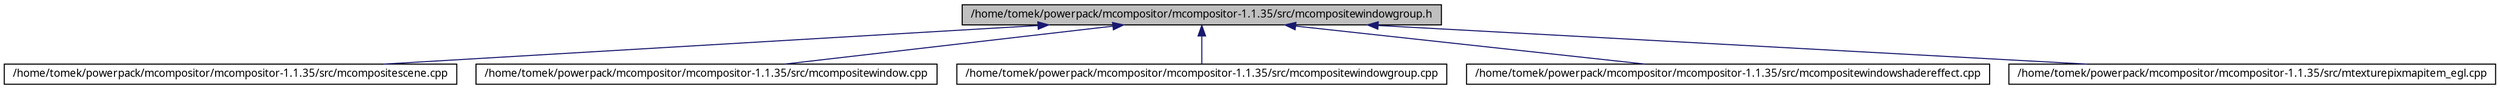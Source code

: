 digraph G
{
  edge [fontname="FreeSans.ttf",fontsize="10",labelfontname="FreeSans.ttf",labelfontsize="10"];
  node [fontname="FreeSans.ttf",fontsize="10",shape=record];
  Node1 [label="/home/tomek/powerpack/mcompositor/mcompositor-1.1.35/src/mcompositewindowgroup.h",height=0.2,width=0.4,color="black", fillcolor="grey75", style="filled" fontcolor="black"];
  Node1 -> Node2 [dir=back,color="midnightblue",fontsize="10",style="solid",fontname="FreeSans.ttf"];
  Node2 [label="/home/tomek/powerpack/mcompositor/mcompositor-1.1.35/src/mcompositescene.cpp",height=0.2,width=0.4,color="black", fillcolor="white", style="filled",URL="$mcompositescene_8cpp.html"];
  Node1 -> Node3 [dir=back,color="midnightblue",fontsize="10",style="solid",fontname="FreeSans.ttf"];
  Node3 [label="/home/tomek/powerpack/mcompositor/mcompositor-1.1.35/src/mcompositewindow.cpp",height=0.2,width=0.4,color="black", fillcolor="white", style="filled",URL="$mcompositewindow_8cpp.html"];
  Node1 -> Node4 [dir=back,color="midnightblue",fontsize="10",style="solid",fontname="FreeSans.ttf"];
  Node4 [label="/home/tomek/powerpack/mcompositor/mcompositor-1.1.35/src/mcompositewindowgroup.cpp",height=0.2,width=0.4,color="black", fillcolor="white", style="filled",URL="$mcompositewindowgroup_8cpp.html"];
  Node1 -> Node5 [dir=back,color="midnightblue",fontsize="10",style="solid",fontname="FreeSans.ttf"];
  Node5 [label="/home/tomek/powerpack/mcompositor/mcompositor-1.1.35/src/mcompositewindowshadereffect.cpp",height=0.2,width=0.4,color="black", fillcolor="white", style="filled",URL="$mcompositewindowshadereffect_8cpp.html"];
  Node1 -> Node6 [dir=back,color="midnightblue",fontsize="10",style="solid",fontname="FreeSans.ttf"];
  Node6 [label="/home/tomek/powerpack/mcompositor/mcompositor-1.1.35/src/mtexturepixmapitem_egl.cpp",height=0.2,width=0.4,color="black", fillcolor="white", style="filled",URL="$mtexturepixmapitem__egl_8cpp.html"];
}
